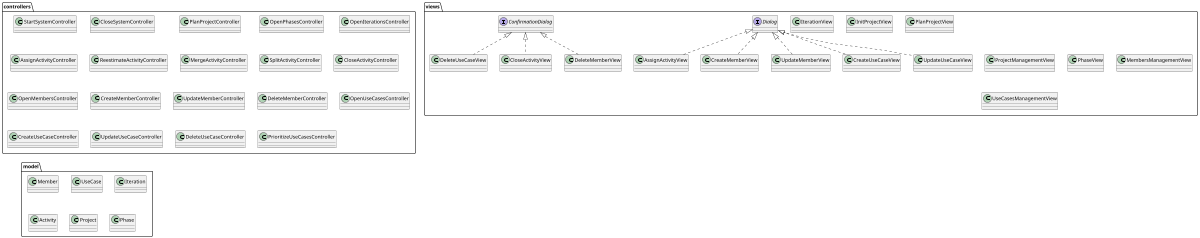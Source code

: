 @startuml
scale 1200 width

package controllers {
    class StartSystemController
    class CloseSystemController
    class PlanProjectController
    class OpenPhasesController
    class OpenIterationsController
    class OpenIterationsController
    class AssignActivityController
    class ReestimateActivityController
    class MergeActivityController
    class SplitActivityController
    class CloseActivityController
    class OpenMembersController
    class CreateMemberController
    class UpdateMemberController
    class DeleteMemberController
    class OpenUseCasesController
    class CreateUseCaseController
    class UpdateUseCaseController
    class DeleteUseCaseController
    class PrioritizeUseCasesController
}

package views {
    interface Dialog
    interface ConfirmationDialog

    class IterationView
    class InitProjectView
    class PlanProjectView
    class ProjectManagementView
    class PhaseView
    class MembersManagementView
    class UseCasesManagementView

    class AssignActivityView implements Dialog
    class CreateMemberView implements Dialog
    class UpdateMemberView implements Dialog
    class CreateUseCaseView implements Dialog
    class UpdateUseCaseView implements Dialog

    class DeleteUseCaseView implements ConfirmationDialog
    class CloseActivityView implements ConfirmationDialog
    class DeleteMemberView implements ConfirmationDialog

}

package model {
    class Member
    class UseCase
    class Iteration
    Class Activity
    class Project
    class Phase
}

@enduml
